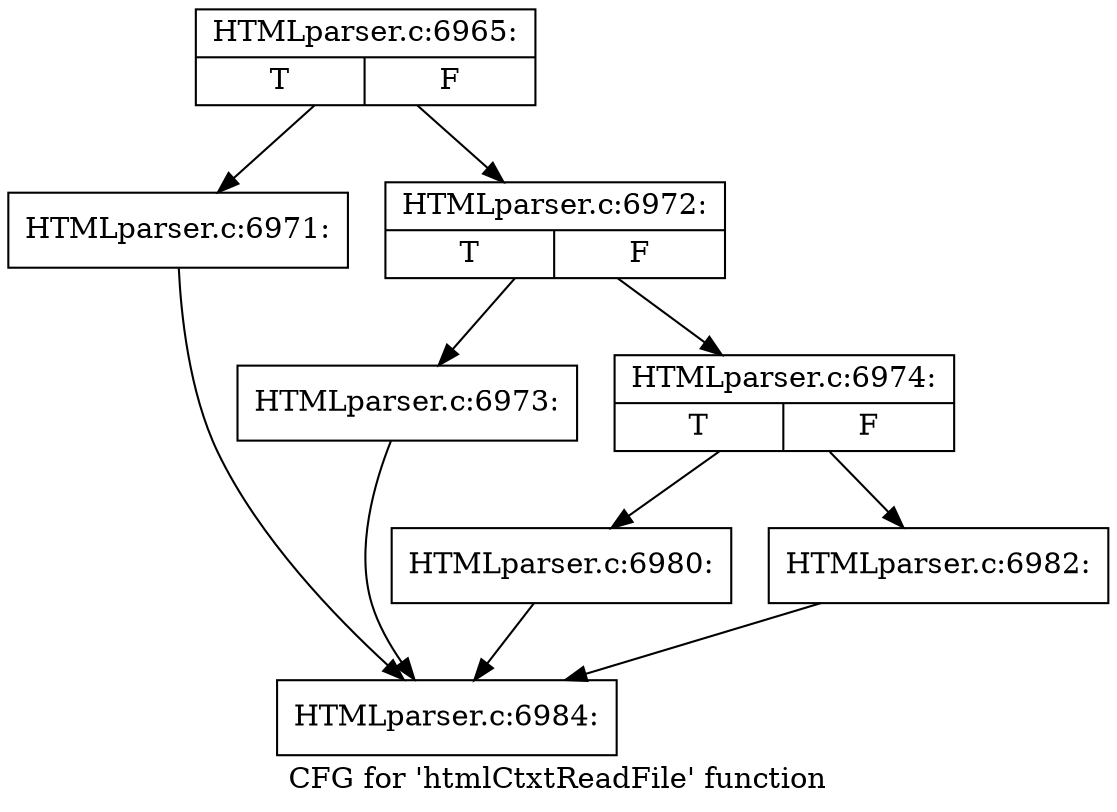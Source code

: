 digraph "CFG for 'htmlCtxtReadFile' function" {
	label="CFG for 'htmlCtxtReadFile' function";

	Node0x3da91f0 [shape=record,label="{HTMLparser.c:6965:|{<s0>T|<s1>F}}"];
	Node0x3da91f0 -> Node0x3db1170;
	Node0x3da91f0 -> Node0x3db11c0;
	Node0x3db1170 [shape=record,label="{HTMLparser.c:6971:}"];
	Node0x3db1170 -> Node0x3daacb0;
	Node0x3db11c0 [shape=record,label="{HTMLparser.c:6972:|{<s0>T|<s1>F}}"];
	Node0x3db11c0 -> Node0x3db1620;
	Node0x3db11c0 -> Node0x3db1670;
	Node0x3db1620 [shape=record,label="{HTMLparser.c:6973:}"];
	Node0x3db1620 -> Node0x3daacb0;
	Node0x3db1670 [shape=record,label="{HTMLparser.c:6974:|{<s0>T|<s1>F}}"];
	Node0x3db1670 -> Node0x3db1fe0;
	Node0x3db1670 -> Node0x3db2030;
	Node0x3db1fe0 [shape=record,label="{HTMLparser.c:6980:}"];
	Node0x3db1fe0 -> Node0x3daacb0;
	Node0x3db2030 [shape=record,label="{HTMLparser.c:6982:}"];
	Node0x3db2030 -> Node0x3daacb0;
	Node0x3daacb0 [shape=record,label="{HTMLparser.c:6984:}"];
}
